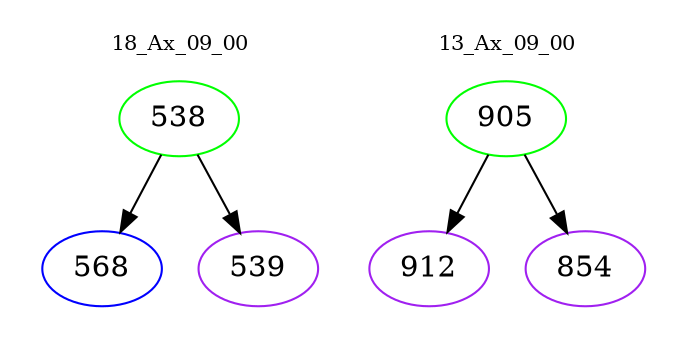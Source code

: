 digraph{
subgraph cluster_0 {
color = white
label = "18_Ax_09_00";
fontsize=10;
T0_538 [label="538", color="green"]
T0_538 -> T0_568 [color="black"]
T0_568 [label="568", color="blue"]
T0_538 -> T0_539 [color="black"]
T0_539 [label="539", color="purple"]
}
subgraph cluster_1 {
color = white
label = "13_Ax_09_00";
fontsize=10;
T1_905 [label="905", color="green"]
T1_905 -> T1_912 [color="black"]
T1_912 [label="912", color="purple"]
T1_905 -> T1_854 [color="black"]
T1_854 [label="854", color="purple"]
}
}
